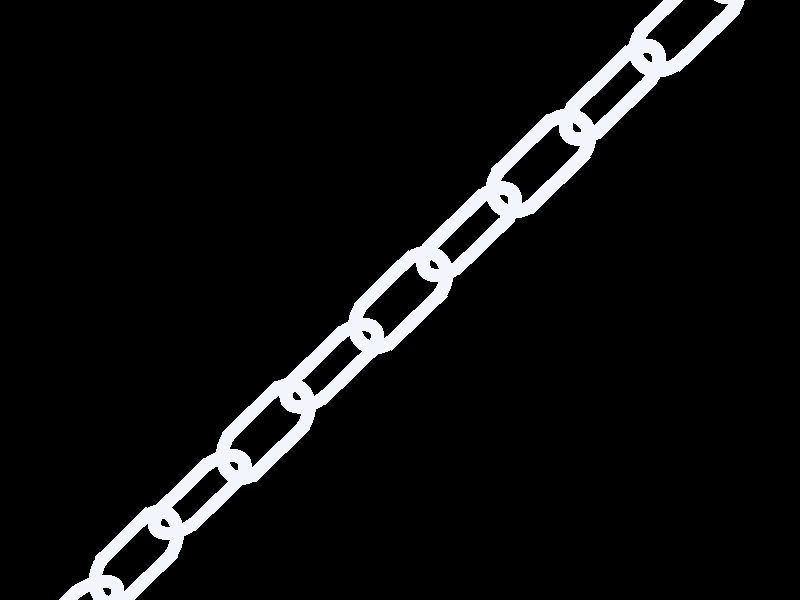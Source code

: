 #include "colors.inc"

camera{
location<0,30,-135> //so it is infront and aligned
look_at <0,0,0> //where its' lens faces
angle 30
}
light_source{
<4,6,-10>
color White
}
light_source{
<1,1,-10>
color White
}
background{
color Black
}

#declare Half_Torus = difference{ //same as intersection with inverse keyword on second (orwhatever) object
	torus{
	3,.7 //remember radius spceifiers are outside of <>
	rotate -90*x
	}
	box{
	<-5,-5,-1>,<5,0,1>
	}
}

#declare Flip = 180*x;
#declare Translate = 6;

#declare Chain_Segment = cylinder{
	<0,4,0>,<0,-4,0>,.7
}

#declare Golden = texture{
	pigment{Silver}
	finish{
	ambient .1
	diffuse .3
	brilliance 3.5
	reflection .7
	metallic
	}
}

#declare Link = union{
	object{ Half_Torus translate y*Translate/2 }
	object{ Half_Torus rotate Flip translate -y*Translate/2}
	object{ Chain_Segment translate x*Translate/2 }
	object{ Chain_Segment translate -x*Translate/2 }
	texture{Golden}
}

#declare Link_Translate = Translate*2-2*y;

#declare Pair = union{
	object{ Link }
	object{ Link translate y*Link_Translate rotate y*90 }
}

#declare Chain = union{
	object{Pair}
	object{ Pair translate y*Link_Translate*2 }	
	object{ Pair translate y*Link_Translate*4 }
	object{ Pair translate y*Link_Translate*6 }
	object{ Pair translate -y*Link_Translate*2 }
	object{ Pair translate -y*Link_Translate*4 }
	object{ Pair translate -y*Link_Translate*6 }
}

object{ 
	Chain
	scale .9
	rotate <0,45,-45>
}
